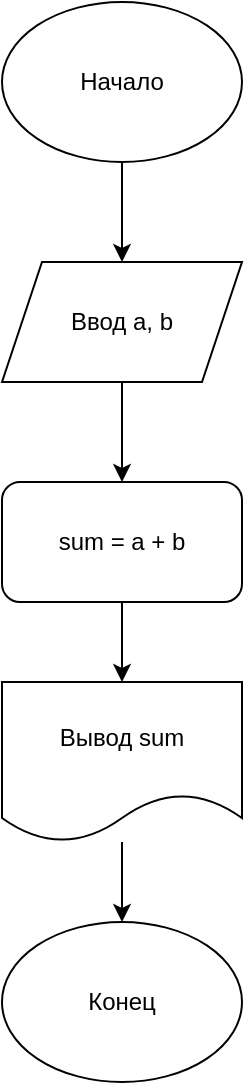 <mxfile version="14.4.2" type="device"><diagram id="uHAu3aVrlTqBrL104tqW" name="Страница 1"><mxGraphModel dx="1102" dy="812" grid="1" gridSize="10" guides="1" tooltips="1" connect="1" arrows="1" fold="1" page="1" pageScale="1" pageWidth="827" pageHeight="1169" math="0" shadow="0"><root><mxCell id="0"/><mxCell id="1" parent="0"/><mxCell id="zoDaCb2-O6McarDnmBJB-6" style="edgeStyle=orthogonalEdgeStyle;rounded=0;orthogonalLoop=1;jettySize=auto;html=1;entryX=0.5;entryY=0;entryDx=0;entryDy=0;" edge="1" parent="1" source="zoDaCb2-O6McarDnmBJB-1" target="zoDaCb2-O6McarDnmBJB-2"><mxGeometry relative="1" as="geometry"/></mxCell><mxCell id="zoDaCb2-O6McarDnmBJB-1" value="Начало" style="ellipse;whiteSpace=wrap;html=1;" vertex="1" parent="1"><mxGeometry x="330" y="50" width="120" height="80" as="geometry"/></mxCell><mxCell id="zoDaCb2-O6McarDnmBJB-7" style="edgeStyle=orthogonalEdgeStyle;rounded=0;orthogonalLoop=1;jettySize=auto;html=1;entryX=0.5;entryY=0;entryDx=0;entryDy=0;" edge="1" parent="1" source="zoDaCb2-O6McarDnmBJB-2" target="zoDaCb2-O6McarDnmBJB-3"><mxGeometry relative="1" as="geometry"/></mxCell><mxCell id="zoDaCb2-O6McarDnmBJB-2" value="Ввод a, b" style="shape=parallelogram;perimeter=parallelogramPerimeter;whiteSpace=wrap;html=1;fixedSize=1;" vertex="1" parent="1"><mxGeometry x="330" y="180" width="120" height="60" as="geometry"/></mxCell><mxCell id="zoDaCb2-O6McarDnmBJB-8" style="edgeStyle=orthogonalEdgeStyle;rounded=0;orthogonalLoop=1;jettySize=auto;html=1;entryX=0.5;entryY=0;entryDx=0;entryDy=0;" edge="1" parent="1" source="zoDaCb2-O6McarDnmBJB-3" target="zoDaCb2-O6McarDnmBJB-4"><mxGeometry relative="1" as="geometry"/></mxCell><mxCell id="zoDaCb2-O6McarDnmBJB-3" value="sum = a + b" style="rounded=1;whiteSpace=wrap;html=1;" vertex="1" parent="1"><mxGeometry x="330" y="290" width="120" height="60" as="geometry"/></mxCell><mxCell id="zoDaCb2-O6McarDnmBJB-9" style="edgeStyle=orthogonalEdgeStyle;rounded=0;orthogonalLoop=1;jettySize=auto;html=1;" edge="1" parent="1" source="zoDaCb2-O6McarDnmBJB-4" target="zoDaCb2-O6McarDnmBJB-5"><mxGeometry relative="1" as="geometry"/></mxCell><mxCell id="zoDaCb2-O6McarDnmBJB-4" value="Вывод sum" style="shape=document;whiteSpace=wrap;html=1;boundedLbl=1;" vertex="1" parent="1"><mxGeometry x="330" y="390" width="120" height="80" as="geometry"/></mxCell><mxCell id="zoDaCb2-O6McarDnmBJB-5" value="Конец" style="ellipse;whiteSpace=wrap;html=1;" vertex="1" parent="1"><mxGeometry x="330" y="510" width="120" height="80" as="geometry"/></mxCell></root></mxGraphModel></diagram></mxfile>
